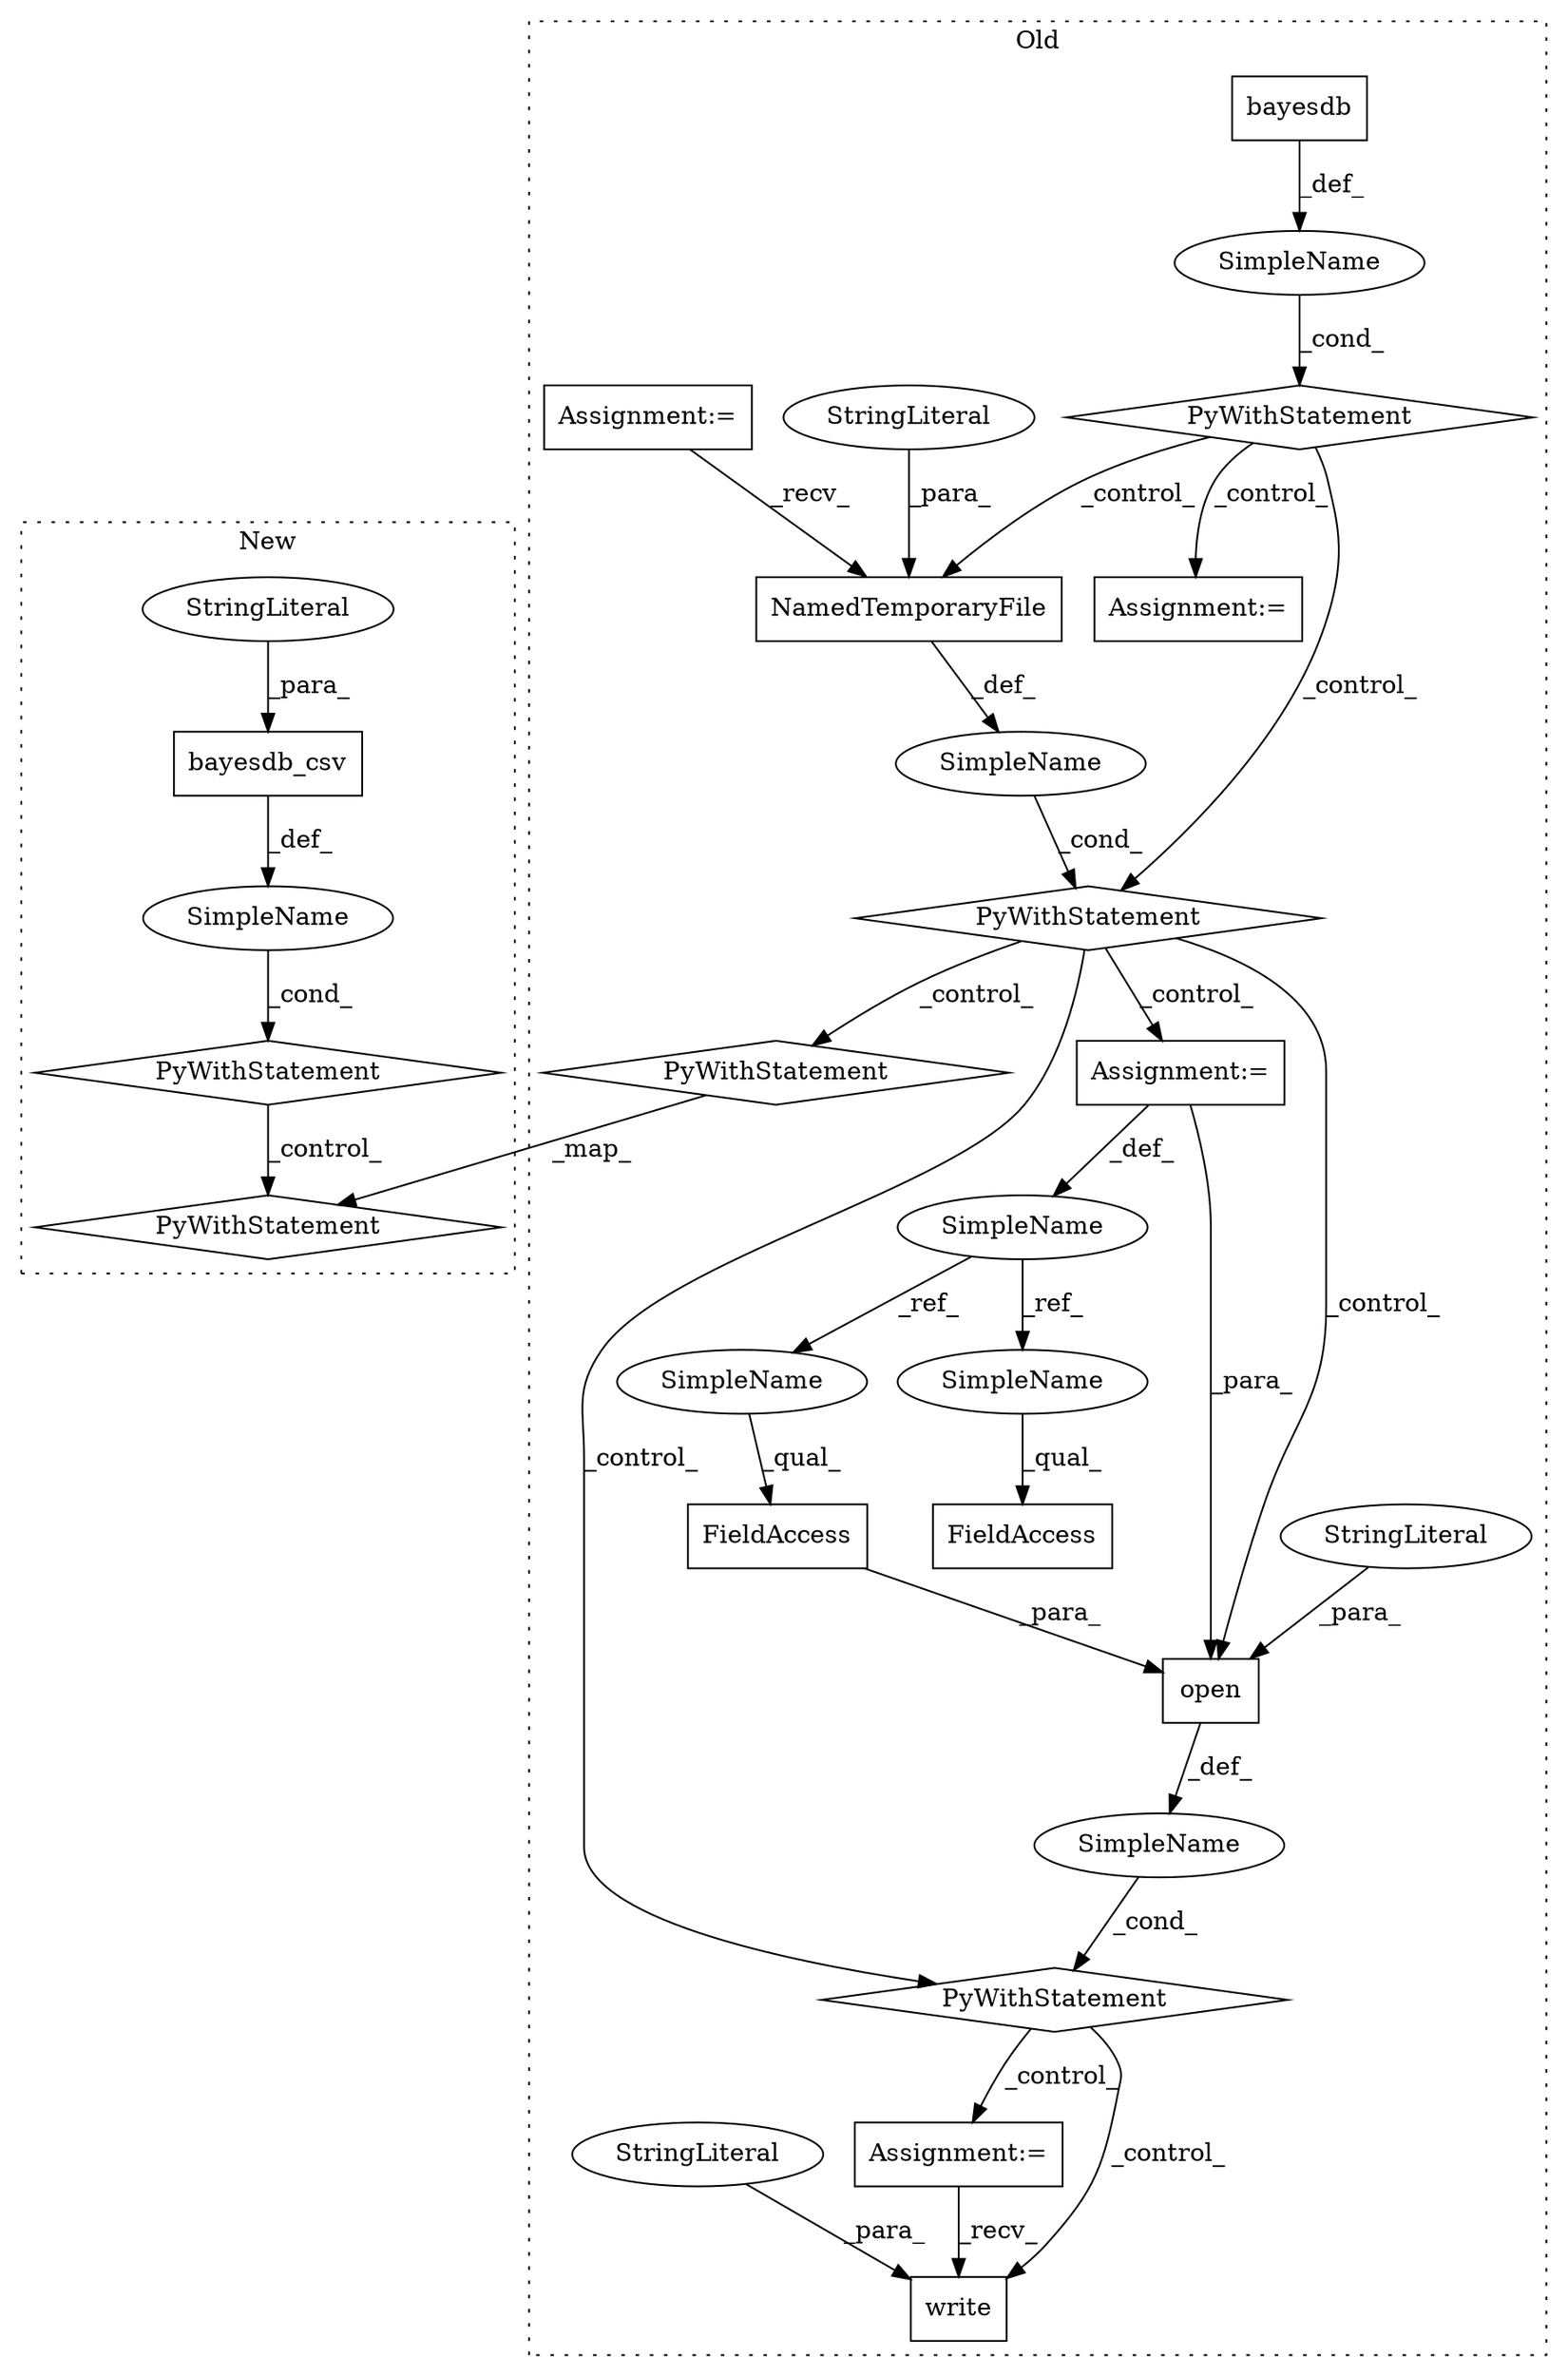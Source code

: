 digraph G {
subgraph cluster0 {
1 [label="NamedTemporaryFile" a="32" s="13844,13874" l="19,1" shape="box"];
3 [label="SimpleName" a="42" s="" l="" shape="ellipse"];
4 [label="PyWithStatement" a="104" s="13929,13955" l="10,2" shape="diamond"];
5 [label="SimpleName" a="42" s="" l="" shape="ellipse"];
6 [label="PyWithStatement" a="104" s="13825,13875" l="10,2" shape="diamond"];
7 [label="bayesdb" a="32" s="13791" l="9" shape="box"];
9 [label="PyWithStatement" a="104" s="13781,13800" l="10,2" shape="diamond"];
10 [label="SimpleName" a="42" s="" l="" shape="ellipse"];
11 [label="Assignment:=" a="7" s="13974" l="3" shape="box"];
12 [label="Assignment:=" a="7" s="13814" l="3" shape="box"];
13 [label="StringLiteral" a="45" s="13863" l="11" shape="ellipse"];
14 [label="Assignment:=" a="7" s="13753" l="8" shape="box"];
15 [label="Assignment:=" a="7" s="13918" l="1" shape="box"];
16 [label="FieldAccess" a="22" s="14117" l="6" shape="box"];
17 [label="SimpleName" a="42" s="13918" l="1" shape="ellipse"];
18 [label="FieldAccess" a="22" s="13944" l="6" shape="box"];
19 [label="open" a="32" s="13939,13954" l="5,1" shape="box"];
20 [label="StringLiteral" a="45" s="13951" l="3" shape="ellipse"];
21 [label="write" a="32" s="13993,14003" l="6,1" shape="box"];
22 [label="PyWithStatement" a="104" s="14024,14056" l="10,2" shape="diamond"];
26 [label="StringLiteral" a="45" s="13999" l="4" shape="ellipse"];
27 [label="SimpleName" a="42" s="14117" l="1" shape="ellipse"];
28 [label="SimpleName" a="42" s="13944" l="1" shape="ellipse"];
label = "Old";
style="dotted";
}
subgraph cluster1 {
2 [label="bayesdb_csv" a="32" s="13890,13906" l="12,1" shape="box"];
8 [label="PyWithStatement" a="104" s="13880,13907" l="10,2" shape="diamond"];
23 [label="PyWithStatement" a="104" s="13917,13949" l="10,2" shape="diamond"];
24 [label="SimpleName" a="42" s="" l="" shape="ellipse"];
25 [label="StringLiteral" a="45" s="13902" l="4" shape="ellipse"];
label = "New";
style="dotted";
}
1 -> 5 [label="_def_"];
2 -> 24 [label="_def_"];
3 -> 9 [label="_cond_"];
4 -> 11 [label="_control_"];
4 -> 21 [label="_control_"];
5 -> 6 [label="_cond_"];
6 -> 19 [label="_control_"];
6 -> 4 [label="_control_"];
6 -> 22 [label="_control_"];
6 -> 15 [label="_control_"];
7 -> 3 [label="_def_"];
8 -> 23 [label="_control_"];
9 -> 6 [label="_control_"];
9 -> 12 [label="_control_"];
9 -> 1 [label="_control_"];
10 -> 4 [label="_cond_"];
11 -> 21 [label="_recv_"];
13 -> 1 [label="_para_"];
14 -> 1 [label="_recv_"];
15 -> 17 [label="_def_"];
15 -> 19 [label="_para_"];
17 -> 27 [label="_ref_"];
17 -> 28 [label="_ref_"];
18 -> 19 [label="_para_"];
19 -> 10 [label="_def_"];
20 -> 19 [label="_para_"];
22 -> 23 [label="_map_"];
24 -> 8 [label="_cond_"];
25 -> 2 [label="_para_"];
26 -> 21 [label="_para_"];
27 -> 16 [label="_qual_"];
28 -> 18 [label="_qual_"];
}